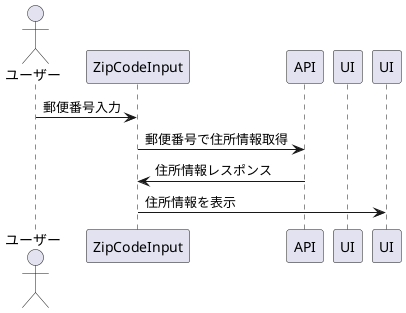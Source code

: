 @startuml
actor ユーザー
participant ZipCodeInput as コンポーネント
participant API
participant UI as 表示

ユーザー -> コンポーネント: 郵便番号入力
コンポーネント -> API: 郵便番号で住所情報取得
API -> コンポーネント: 住所情報レスポンス
コンポーネント -> UI: 住所情報を表示
@enduml
